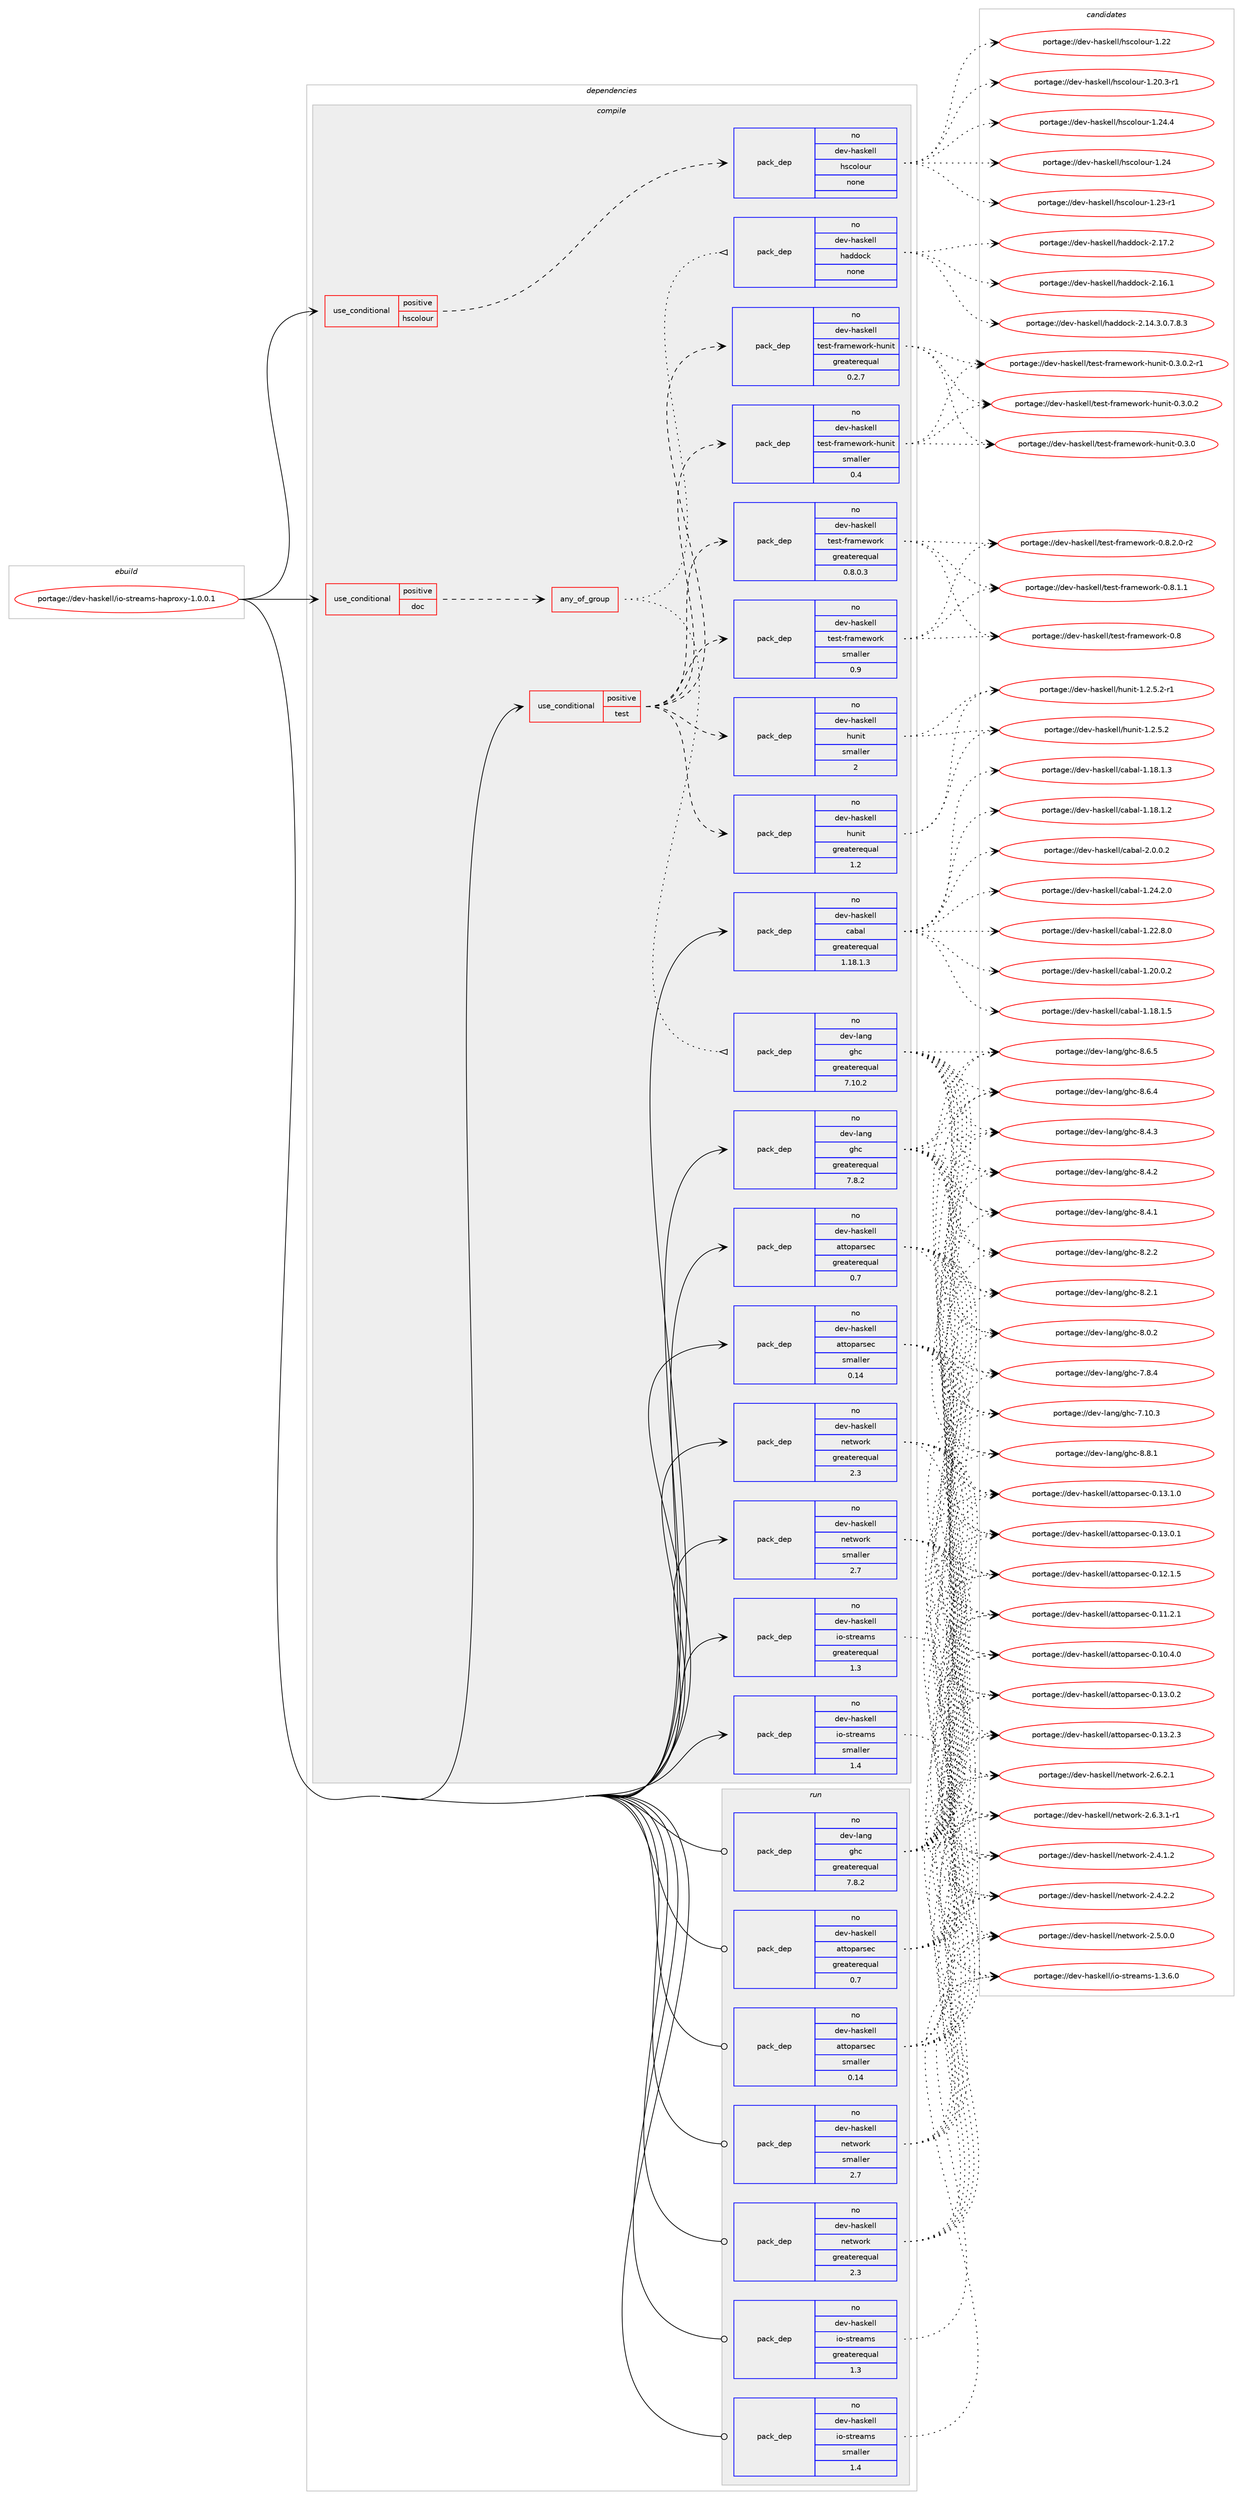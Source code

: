 digraph prolog {

# *************
# Graph options
# *************

newrank=true;
concentrate=true;
compound=true;
graph [rankdir=LR,fontname=Helvetica,fontsize=10,ranksep=1.5];#, ranksep=2.5, nodesep=0.2];
edge  [arrowhead=vee];
node  [fontname=Helvetica,fontsize=10];

# **********
# The ebuild
# **********

subgraph cluster_leftcol {
color=gray;
label=<<i>ebuild</i>>;
id [label="portage://dev-haskell/io-streams-haproxy-1.0.0.1", color=red, width=4, href="../dev-haskell/io-streams-haproxy-1.0.0.1.svg"];
}

# ****************
# The dependencies
# ****************

subgraph cluster_midcol {
color=gray;
label=<<i>dependencies</i>>;
subgraph cluster_compile {
fillcolor="#eeeeee";
style=filled;
label=<<i>compile</i>>;
subgraph cond133082 {
dependency555314 [label=<<TABLE BORDER="0" CELLBORDER="1" CELLSPACING="0" CELLPADDING="4"><TR><TD ROWSPAN="3" CELLPADDING="10">use_conditional</TD></TR><TR><TD>positive</TD></TR><TR><TD>doc</TD></TR></TABLE>>, shape=none, color=red];
subgraph any6170 {
dependency555315 [label=<<TABLE BORDER="0" CELLBORDER="1" CELLSPACING="0" CELLPADDING="4"><TR><TD CELLPADDING="10">any_of_group</TD></TR></TABLE>>, shape=none, color=red];subgraph pack415825 {
dependency555316 [label=<<TABLE BORDER="0" CELLBORDER="1" CELLSPACING="0" CELLPADDING="4" WIDTH="220"><TR><TD ROWSPAN="6" CELLPADDING="30">pack_dep</TD></TR><TR><TD WIDTH="110">no</TD></TR><TR><TD>dev-haskell</TD></TR><TR><TD>haddock</TD></TR><TR><TD>none</TD></TR><TR><TD></TD></TR></TABLE>>, shape=none, color=blue];
}
dependency555315:e -> dependency555316:w [weight=20,style="dotted",arrowhead="oinv"];
subgraph pack415826 {
dependency555317 [label=<<TABLE BORDER="0" CELLBORDER="1" CELLSPACING="0" CELLPADDING="4" WIDTH="220"><TR><TD ROWSPAN="6" CELLPADDING="30">pack_dep</TD></TR><TR><TD WIDTH="110">no</TD></TR><TR><TD>dev-lang</TD></TR><TR><TD>ghc</TD></TR><TR><TD>greaterequal</TD></TR><TR><TD>7.10.2</TD></TR></TABLE>>, shape=none, color=blue];
}
dependency555315:e -> dependency555317:w [weight=20,style="dotted",arrowhead="oinv"];
}
dependency555314:e -> dependency555315:w [weight=20,style="dashed",arrowhead="vee"];
}
id:e -> dependency555314:w [weight=20,style="solid",arrowhead="vee"];
subgraph cond133083 {
dependency555318 [label=<<TABLE BORDER="0" CELLBORDER="1" CELLSPACING="0" CELLPADDING="4"><TR><TD ROWSPAN="3" CELLPADDING="10">use_conditional</TD></TR><TR><TD>positive</TD></TR><TR><TD>hscolour</TD></TR></TABLE>>, shape=none, color=red];
subgraph pack415827 {
dependency555319 [label=<<TABLE BORDER="0" CELLBORDER="1" CELLSPACING="0" CELLPADDING="4" WIDTH="220"><TR><TD ROWSPAN="6" CELLPADDING="30">pack_dep</TD></TR><TR><TD WIDTH="110">no</TD></TR><TR><TD>dev-haskell</TD></TR><TR><TD>hscolour</TD></TR><TR><TD>none</TD></TR><TR><TD></TD></TR></TABLE>>, shape=none, color=blue];
}
dependency555318:e -> dependency555319:w [weight=20,style="dashed",arrowhead="vee"];
}
id:e -> dependency555318:w [weight=20,style="solid",arrowhead="vee"];
subgraph cond133084 {
dependency555320 [label=<<TABLE BORDER="0" CELLBORDER="1" CELLSPACING="0" CELLPADDING="4"><TR><TD ROWSPAN="3" CELLPADDING="10">use_conditional</TD></TR><TR><TD>positive</TD></TR><TR><TD>test</TD></TR></TABLE>>, shape=none, color=red];
subgraph pack415828 {
dependency555321 [label=<<TABLE BORDER="0" CELLBORDER="1" CELLSPACING="0" CELLPADDING="4" WIDTH="220"><TR><TD ROWSPAN="6" CELLPADDING="30">pack_dep</TD></TR><TR><TD WIDTH="110">no</TD></TR><TR><TD>dev-haskell</TD></TR><TR><TD>hunit</TD></TR><TR><TD>greaterequal</TD></TR><TR><TD>1.2</TD></TR></TABLE>>, shape=none, color=blue];
}
dependency555320:e -> dependency555321:w [weight=20,style="dashed",arrowhead="vee"];
subgraph pack415829 {
dependency555322 [label=<<TABLE BORDER="0" CELLBORDER="1" CELLSPACING="0" CELLPADDING="4" WIDTH="220"><TR><TD ROWSPAN="6" CELLPADDING="30">pack_dep</TD></TR><TR><TD WIDTH="110">no</TD></TR><TR><TD>dev-haskell</TD></TR><TR><TD>hunit</TD></TR><TR><TD>smaller</TD></TR><TR><TD>2</TD></TR></TABLE>>, shape=none, color=blue];
}
dependency555320:e -> dependency555322:w [weight=20,style="dashed",arrowhead="vee"];
subgraph pack415830 {
dependency555323 [label=<<TABLE BORDER="0" CELLBORDER="1" CELLSPACING="0" CELLPADDING="4" WIDTH="220"><TR><TD ROWSPAN="6" CELLPADDING="30">pack_dep</TD></TR><TR><TD WIDTH="110">no</TD></TR><TR><TD>dev-haskell</TD></TR><TR><TD>test-framework</TD></TR><TR><TD>greaterequal</TD></TR><TR><TD>0.8.0.3</TD></TR></TABLE>>, shape=none, color=blue];
}
dependency555320:e -> dependency555323:w [weight=20,style="dashed",arrowhead="vee"];
subgraph pack415831 {
dependency555324 [label=<<TABLE BORDER="0" CELLBORDER="1" CELLSPACING="0" CELLPADDING="4" WIDTH="220"><TR><TD ROWSPAN="6" CELLPADDING="30">pack_dep</TD></TR><TR><TD WIDTH="110">no</TD></TR><TR><TD>dev-haskell</TD></TR><TR><TD>test-framework</TD></TR><TR><TD>smaller</TD></TR><TR><TD>0.9</TD></TR></TABLE>>, shape=none, color=blue];
}
dependency555320:e -> dependency555324:w [weight=20,style="dashed",arrowhead="vee"];
subgraph pack415832 {
dependency555325 [label=<<TABLE BORDER="0" CELLBORDER="1" CELLSPACING="0" CELLPADDING="4" WIDTH="220"><TR><TD ROWSPAN="6" CELLPADDING="30">pack_dep</TD></TR><TR><TD WIDTH="110">no</TD></TR><TR><TD>dev-haskell</TD></TR><TR><TD>test-framework-hunit</TD></TR><TR><TD>greaterequal</TD></TR><TR><TD>0.2.7</TD></TR></TABLE>>, shape=none, color=blue];
}
dependency555320:e -> dependency555325:w [weight=20,style="dashed",arrowhead="vee"];
subgraph pack415833 {
dependency555326 [label=<<TABLE BORDER="0" CELLBORDER="1" CELLSPACING="0" CELLPADDING="4" WIDTH="220"><TR><TD ROWSPAN="6" CELLPADDING="30">pack_dep</TD></TR><TR><TD WIDTH="110">no</TD></TR><TR><TD>dev-haskell</TD></TR><TR><TD>test-framework-hunit</TD></TR><TR><TD>smaller</TD></TR><TR><TD>0.4</TD></TR></TABLE>>, shape=none, color=blue];
}
dependency555320:e -> dependency555326:w [weight=20,style="dashed",arrowhead="vee"];
}
id:e -> dependency555320:w [weight=20,style="solid",arrowhead="vee"];
subgraph pack415834 {
dependency555327 [label=<<TABLE BORDER="0" CELLBORDER="1" CELLSPACING="0" CELLPADDING="4" WIDTH="220"><TR><TD ROWSPAN="6" CELLPADDING="30">pack_dep</TD></TR><TR><TD WIDTH="110">no</TD></TR><TR><TD>dev-haskell</TD></TR><TR><TD>attoparsec</TD></TR><TR><TD>greaterequal</TD></TR><TR><TD>0.7</TD></TR></TABLE>>, shape=none, color=blue];
}
id:e -> dependency555327:w [weight=20,style="solid",arrowhead="vee"];
subgraph pack415835 {
dependency555328 [label=<<TABLE BORDER="0" CELLBORDER="1" CELLSPACING="0" CELLPADDING="4" WIDTH="220"><TR><TD ROWSPAN="6" CELLPADDING="30">pack_dep</TD></TR><TR><TD WIDTH="110">no</TD></TR><TR><TD>dev-haskell</TD></TR><TR><TD>attoparsec</TD></TR><TR><TD>smaller</TD></TR><TR><TD>0.14</TD></TR></TABLE>>, shape=none, color=blue];
}
id:e -> dependency555328:w [weight=20,style="solid",arrowhead="vee"];
subgraph pack415836 {
dependency555329 [label=<<TABLE BORDER="0" CELLBORDER="1" CELLSPACING="0" CELLPADDING="4" WIDTH="220"><TR><TD ROWSPAN="6" CELLPADDING="30">pack_dep</TD></TR><TR><TD WIDTH="110">no</TD></TR><TR><TD>dev-haskell</TD></TR><TR><TD>cabal</TD></TR><TR><TD>greaterequal</TD></TR><TR><TD>1.18.1.3</TD></TR></TABLE>>, shape=none, color=blue];
}
id:e -> dependency555329:w [weight=20,style="solid",arrowhead="vee"];
subgraph pack415837 {
dependency555330 [label=<<TABLE BORDER="0" CELLBORDER="1" CELLSPACING="0" CELLPADDING="4" WIDTH="220"><TR><TD ROWSPAN="6" CELLPADDING="30">pack_dep</TD></TR><TR><TD WIDTH="110">no</TD></TR><TR><TD>dev-haskell</TD></TR><TR><TD>io-streams</TD></TR><TR><TD>greaterequal</TD></TR><TR><TD>1.3</TD></TR></TABLE>>, shape=none, color=blue];
}
id:e -> dependency555330:w [weight=20,style="solid",arrowhead="vee"];
subgraph pack415838 {
dependency555331 [label=<<TABLE BORDER="0" CELLBORDER="1" CELLSPACING="0" CELLPADDING="4" WIDTH="220"><TR><TD ROWSPAN="6" CELLPADDING="30">pack_dep</TD></TR><TR><TD WIDTH="110">no</TD></TR><TR><TD>dev-haskell</TD></TR><TR><TD>io-streams</TD></TR><TR><TD>smaller</TD></TR><TR><TD>1.4</TD></TR></TABLE>>, shape=none, color=blue];
}
id:e -> dependency555331:w [weight=20,style="solid",arrowhead="vee"];
subgraph pack415839 {
dependency555332 [label=<<TABLE BORDER="0" CELLBORDER="1" CELLSPACING="0" CELLPADDING="4" WIDTH="220"><TR><TD ROWSPAN="6" CELLPADDING="30">pack_dep</TD></TR><TR><TD WIDTH="110">no</TD></TR><TR><TD>dev-haskell</TD></TR><TR><TD>network</TD></TR><TR><TD>greaterequal</TD></TR><TR><TD>2.3</TD></TR></TABLE>>, shape=none, color=blue];
}
id:e -> dependency555332:w [weight=20,style="solid",arrowhead="vee"];
subgraph pack415840 {
dependency555333 [label=<<TABLE BORDER="0" CELLBORDER="1" CELLSPACING="0" CELLPADDING="4" WIDTH="220"><TR><TD ROWSPAN="6" CELLPADDING="30">pack_dep</TD></TR><TR><TD WIDTH="110">no</TD></TR><TR><TD>dev-haskell</TD></TR><TR><TD>network</TD></TR><TR><TD>smaller</TD></TR><TR><TD>2.7</TD></TR></TABLE>>, shape=none, color=blue];
}
id:e -> dependency555333:w [weight=20,style="solid",arrowhead="vee"];
subgraph pack415841 {
dependency555334 [label=<<TABLE BORDER="0" CELLBORDER="1" CELLSPACING="0" CELLPADDING="4" WIDTH="220"><TR><TD ROWSPAN="6" CELLPADDING="30">pack_dep</TD></TR><TR><TD WIDTH="110">no</TD></TR><TR><TD>dev-lang</TD></TR><TR><TD>ghc</TD></TR><TR><TD>greaterequal</TD></TR><TR><TD>7.8.2</TD></TR></TABLE>>, shape=none, color=blue];
}
id:e -> dependency555334:w [weight=20,style="solid",arrowhead="vee"];
}
subgraph cluster_compileandrun {
fillcolor="#eeeeee";
style=filled;
label=<<i>compile and run</i>>;
}
subgraph cluster_run {
fillcolor="#eeeeee";
style=filled;
label=<<i>run</i>>;
subgraph pack415842 {
dependency555335 [label=<<TABLE BORDER="0" CELLBORDER="1" CELLSPACING="0" CELLPADDING="4" WIDTH="220"><TR><TD ROWSPAN="6" CELLPADDING="30">pack_dep</TD></TR><TR><TD WIDTH="110">no</TD></TR><TR><TD>dev-haskell</TD></TR><TR><TD>attoparsec</TD></TR><TR><TD>greaterequal</TD></TR><TR><TD>0.7</TD></TR></TABLE>>, shape=none, color=blue];
}
id:e -> dependency555335:w [weight=20,style="solid",arrowhead="odot"];
subgraph pack415843 {
dependency555336 [label=<<TABLE BORDER="0" CELLBORDER="1" CELLSPACING="0" CELLPADDING="4" WIDTH="220"><TR><TD ROWSPAN="6" CELLPADDING="30">pack_dep</TD></TR><TR><TD WIDTH="110">no</TD></TR><TR><TD>dev-haskell</TD></TR><TR><TD>attoparsec</TD></TR><TR><TD>smaller</TD></TR><TR><TD>0.14</TD></TR></TABLE>>, shape=none, color=blue];
}
id:e -> dependency555336:w [weight=20,style="solid",arrowhead="odot"];
subgraph pack415844 {
dependency555337 [label=<<TABLE BORDER="0" CELLBORDER="1" CELLSPACING="0" CELLPADDING="4" WIDTH="220"><TR><TD ROWSPAN="6" CELLPADDING="30">pack_dep</TD></TR><TR><TD WIDTH="110">no</TD></TR><TR><TD>dev-haskell</TD></TR><TR><TD>io-streams</TD></TR><TR><TD>greaterequal</TD></TR><TR><TD>1.3</TD></TR></TABLE>>, shape=none, color=blue];
}
id:e -> dependency555337:w [weight=20,style="solid",arrowhead="odot"];
subgraph pack415845 {
dependency555338 [label=<<TABLE BORDER="0" CELLBORDER="1" CELLSPACING="0" CELLPADDING="4" WIDTH="220"><TR><TD ROWSPAN="6" CELLPADDING="30">pack_dep</TD></TR><TR><TD WIDTH="110">no</TD></TR><TR><TD>dev-haskell</TD></TR><TR><TD>io-streams</TD></TR><TR><TD>smaller</TD></TR><TR><TD>1.4</TD></TR></TABLE>>, shape=none, color=blue];
}
id:e -> dependency555338:w [weight=20,style="solid",arrowhead="odot"];
subgraph pack415846 {
dependency555339 [label=<<TABLE BORDER="0" CELLBORDER="1" CELLSPACING="0" CELLPADDING="4" WIDTH="220"><TR><TD ROWSPAN="6" CELLPADDING="30">pack_dep</TD></TR><TR><TD WIDTH="110">no</TD></TR><TR><TD>dev-haskell</TD></TR><TR><TD>network</TD></TR><TR><TD>greaterequal</TD></TR><TR><TD>2.3</TD></TR></TABLE>>, shape=none, color=blue];
}
id:e -> dependency555339:w [weight=20,style="solid",arrowhead="odot"];
subgraph pack415847 {
dependency555340 [label=<<TABLE BORDER="0" CELLBORDER="1" CELLSPACING="0" CELLPADDING="4" WIDTH="220"><TR><TD ROWSPAN="6" CELLPADDING="30">pack_dep</TD></TR><TR><TD WIDTH="110">no</TD></TR><TR><TD>dev-haskell</TD></TR><TR><TD>network</TD></TR><TR><TD>smaller</TD></TR><TR><TD>2.7</TD></TR></TABLE>>, shape=none, color=blue];
}
id:e -> dependency555340:w [weight=20,style="solid",arrowhead="odot"];
subgraph pack415848 {
dependency555341 [label=<<TABLE BORDER="0" CELLBORDER="1" CELLSPACING="0" CELLPADDING="4" WIDTH="220"><TR><TD ROWSPAN="6" CELLPADDING="30">pack_dep</TD></TR><TR><TD WIDTH="110">no</TD></TR><TR><TD>dev-lang</TD></TR><TR><TD>ghc</TD></TR><TR><TD>greaterequal</TD></TR><TR><TD>7.8.2</TD></TR></TABLE>>, shape=none, color=blue];
}
id:e -> dependency555341:w [weight=20,style="solid",arrowhead="odot"];
}
}

# **************
# The candidates
# **************

subgraph cluster_choices {
rank=same;
color=gray;
label=<<i>candidates</i>>;

subgraph choice415825 {
color=black;
nodesep=1;
choice100101118451049711510710110810847104971001001119910745504649554650 [label="portage://dev-haskell/haddock-2.17.2", color=red, width=4,href="../dev-haskell/haddock-2.17.2.svg"];
choice100101118451049711510710110810847104971001001119910745504649544649 [label="portage://dev-haskell/haddock-2.16.1", color=red, width=4,href="../dev-haskell/haddock-2.16.1.svg"];
choice1001011184510497115107101108108471049710010011199107455046495246514648465546564651 [label="portage://dev-haskell/haddock-2.14.3.0.7.8.3", color=red, width=4,href="../dev-haskell/haddock-2.14.3.0.7.8.3.svg"];
dependency555316:e -> choice100101118451049711510710110810847104971001001119910745504649554650:w [style=dotted,weight="100"];
dependency555316:e -> choice100101118451049711510710110810847104971001001119910745504649544649:w [style=dotted,weight="100"];
dependency555316:e -> choice1001011184510497115107101108108471049710010011199107455046495246514648465546564651:w [style=dotted,weight="100"];
}
subgraph choice415826 {
color=black;
nodesep=1;
choice10010111845108971101034710310499455646564649 [label="portage://dev-lang/ghc-8.8.1", color=red, width=4,href="../dev-lang/ghc-8.8.1.svg"];
choice10010111845108971101034710310499455646544653 [label="portage://dev-lang/ghc-8.6.5", color=red, width=4,href="../dev-lang/ghc-8.6.5.svg"];
choice10010111845108971101034710310499455646544652 [label="portage://dev-lang/ghc-8.6.4", color=red, width=4,href="../dev-lang/ghc-8.6.4.svg"];
choice10010111845108971101034710310499455646524651 [label="portage://dev-lang/ghc-8.4.3", color=red, width=4,href="../dev-lang/ghc-8.4.3.svg"];
choice10010111845108971101034710310499455646524650 [label="portage://dev-lang/ghc-8.4.2", color=red, width=4,href="../dev-lang/ghc-8.4.2.svg"];
choice10010111845108971101034710310499455646524649 [label="portage://dev-lang/ghc-8.4.1", color=red, width=4,href="../dev-lang/ghc-8.4.1.svg"];
choice10010111845108971101034710310499455646504650 [label="portage://dev-lang/ghc-8.2.2", color=red, width=4,href="../dev-lang/ghc-8.2.2.svg"];
choice10010111845108971101034710310499455646504649 [label="portage://dev-lang/ghc-8.2.1", color=red, width=4,href="../dev-lang/ghc-8.2.1.svg"];
choice10010111845108971101034710310499455646484650 [label="portage://dev-lang/ghc-8.0.2", color=red, width=4,href="../dev-lang/ghc-8.0.2.svg"];
choice10010111845108971101034710310499455546564652 [label="portage://dev-lang/ghc-7.8.4", color=red, width=4,href="../dev-lang/ghc-7.8.4.svg"];
choice1001011184510897110103471031049945554649484651 [label="portage://dev-lang/ghc-7.10.3", color=red, width=4,href="../dev-lang/ghc-7.10.3.svg"];
dependency555317:e -> choice10010111845108971101034710310499455646564649:w [style=dotted,weight="100"];
dependency555317:e -> choice10010111845108971101034710310499455646544653:w [style=dotted,weight="100"];
dependency555317:e -> choice10010111845108971101034710310499455646544652:w [style=dotted,weight="100"];
dependency555317:e -> choice10010111845108971101034710310499455646524651:w [style=dotted,weight="100"];
dependency555317:e -> choice10010111845108971101034710310499455646524650:w [style=dotted,weight="100"];
dependency555317:e -> choice10010111845108971101034710310499455646524649:w [style=dotted,weight="100"];
dependency555317:e -> choice10010111845108971101034710310499455646504650:w [style=dotted,weight="100"];
dependency555317:e -> choice10010111845108971101034710310499455646504649:w [style=dotted,weight="100"];
dependency555317:e -> choice10010111845108971101034710310499455646484650:w [style=dotted,weight="100"];
dependency555317:e -> choice10010111845108971101034710310499455546564652:w [style=dotted,weight="100"];
dependency555317:e -> choice1001011184510897110103471031049945554649484651:w [style=dotted,weight="100"];
}
subgraph choice415827 {
color=black;
nodesep=1;
choice1001011184510497115107101108108471041159911110811111711445494650524652 [label="portage://dev-haskell/hscolour-1.24.4", color=red, width=4,href="../dev-haskell/hscolour-1.24.4.svg"];
choice100101118451049711510710110810847104115991111081111171144549465052 [label="portage://dev-haskell/hscolour-1.24", color=red, width=4,href="../dev-haskell/hscolour-1.24.svg"];
choice1001011184510497115107101108108471041159911110811111711445494650514511449 [label="portage://dev-haskell/hscolour-1.23-r1", color=red, width=4,href="../dev-haskell/hscolour-1.23-r1.svg"];
choice100101118451049711510710110810847104115991111081111171144549465050 [label="portage://dev-haskell/hscolour-1.22", color=red, width=4,href="../dev-haskell/hscolour-1.22.svg"];
choice10010111845104971151071011081084710411599111108111117114454946504846514511449 [label="portage://dev-haskell/hscolour-1.20.3-r1", color=red, width=4,href="../dev-haskell/hscolour-1.20.3-r1.svg"];
dependency555319:e -> choice1001011184510497115107101108108471041159911110811111711445494650524652:w [style=dotted,weight="100"];
dependency555319:e -> choice100101118451049711510710110810847104115991111081111171144549465052:w [style=dotted,weight="100"];
dependency555319:e -> choice1001011184510497115107101108108471041159911110811111711445494650514511449:w [style=dotted,weight="100"];
dependency555319:e -> choice100101118451049711510710110810847104115991111081111171144549465050:w [style=dotted,weight="100"];
dependency555319:e -> choice10010111845104971151071011081084710411599111108111117114454946504846514511449:w [style=dotted,weight="100"];
}
subgraph choice415828 {
color=black;
nodesep=1;
choice10010111845104971151071011081084710411711010511645494650465346504511449 [label="portage://dev-haskell/hunit-1.2.5.2-r1", color=red, width=4,href="../dev-haskell/hunit-1.2.5.2-r1.svg"];
choice1001011184510497115107101108108471041171101051164549465046534650 [label="portage://dev-haskell/hunit-1.2.5.2", color=red, width=4,href="../dev-haskell/hunit-1.2.5.2.svg"];
dependency555321:e -> choice10010111845104971151071011081084710411711010511645494650465346504511449:w [style=dotted,weight="100"];
dependency555321:e -> choice1001011184510497115107101108108471041171101051164549465046534650:w [style=dotted,weight="100"];
}
subgraph choice415829 {
color=black;
nodesep=1;
choice10010111845104971151071011081084710411711010511645494650465346504511449 [label="portage://dev-haskell/hunit-1.2.5.2-r1", color=red, width=4,href="../dev-haskell/hunit-1.2.5.2-r1.svg"];
choice1001011184510497115107101108108471041171101051164549465046534650 [label="portage://dev-haskell/hunit-1.2.5.2", color=red, width=4,href="../dev-haskell/hunit-1.2.5.2.svg"];
dependency555322:e -> choice10010111845104971151071011081084710411711010511645494650465346504511449:w [style=dotted,weight="100"];
dependency555322:e -> choice1001011184510497115107101108108471041171101051164549465046534650:w [style=dotted,weight="100"];
}
subgraph choice415830 {
color=black;
nodesep=1;
choice100101118451049711510710110810847116101115116451021149710910111911111410745484656465046484511450 [label="portage://dev-haskell/test-framework-0.8.2.0-r2", color=red, width=4,href="../dev-haskell/test-framework-0.8.2.0-r2.svg"];
choice10010111845104971151071011081084711610111511645102114971091011191111141074548465646494649 [label="portage://dev-haskell/test-framework-0.8.1.1", color=red, width=4,href="../dev-haskell/test-framework-0.8.1.1.svg"];
choice100101118451049711510710110810847116101115116451021149710910111911111410745484656 [label="portage://dev-haskell/test-framework-0.8", color=red, width=4,href="../dev-haskell/test-framework-0.8.svg"];
dependency555323:e -> choice100101118451049711510710110810847116101115116451021149710910111911111410745484656465046484511450:w [style=dotted,weight="100"];
dependency555323:e -> choice10010111845104971151071011081084711610111511645102114971091011191111141074548465646494649:w [style=dotted,weight="100"];
dependency555323:e -> choice100101118451049711510710110810847116101115116451021149710910111911111410745484656:w [style=dotted,weight="100"];
}
subgraph choice415831 {
color=black;
nodesep=1;
choice100101118451049711510710110810847116101115116451021149710910111911111410745484656465046484511450 [label="portage://dev-haskell/test-framework-0.8.2.0-r2", color=red, width=4,href="../dev-haskell/test-framework-0.8.2.0-r2.svg"];
choice10010111845104971151071011081084711610111511645102114971091011191111141074548465646494649 [label="portage://dev-haskell/test-framework-0.8.1.1", color=red, width=4,href="../dev-haskell/test-framework-0.8.1.1.svg"];
choice100101118451049711510710110810847116101115116451021149710910111911111410745484656 [label="portage://dev-haskell/test-framework-0.8", color=red, width=4,href="../dev-haskell/test-framework-0.8.svg"];
dependency555324:e -> choice100101118451049711510710110810847116101115116451021149710910111911111410745484656465046484511450:w [style=dotted,weight="100"];
dependency555324:e -> choice10010111845104971151071011081084711610111511645102114971091011191111141074548465646494649:w [style=dotted,weight="100"];
dependency555324:e -> choice100101118451049711510710110810847116101115116451021149710910111911111410745484656:w [style=dotted,weight="100"];
}
subgraph choice415832 {
color=black;
nodesep=1;
choice10010111845104971151071011081084711610111511645102114971091011191111141074510411711010511645484651464846504511449 [label="portage://dev-haskell/test-framework-hunit-0.3.0.2-r1", color=red, width=4,href="../dev-haskell/test-framework-hunit-0.3.0.2-r1.svg"];
choice1001011184510497115107101108108471161011151164510211497109101119111114107451041171101051164548465146484650 [label="portage://dev-haskell/test-framework-hunit-0.3.0.2", color=red, width=4,href="../dev-haskell/test-framework-hunit-0.3.0.2.svg"];
choice100101118451049711510710110810847116101115116451021149710910111911111410745104117110105116454846514648 [label="portage://dev-haskell/test-framework-hunit-0.3.0", color=red, width=4,href="../dev-haskell/test-framework-hunit-0.3.0.svg"];
dependency555325:e -> choice10010111845104971151071011081084711610111511645102114971091011191111141074510411711010511645484651464846504511449:w [style=dotted,weight="100"];
dependency555325:e -> choice1001011184510497115107101108108471161011151164510211497109101119111114107451041171101051164548465146484650:w [style=dotted,weight="100"];
dependency555325:e -> choice100101118451049711510710110810847116101115116451021149710910111911111410745104117110105116454846514648:w [style=dotted,weight="100"];
}
subgraph choice415833 {
color=black;
nodesep=1;
choice10010111845104971151071011081084711610111511645102114971091011191111141074510411711010511645484651464846504511449 [label="portage://dev-haskell/test-framework-hunit-0.3.0.2-r1", color=red, width=4,href="../dev-haskell/test-framework-hunit-0.3.0.2-r1.svg"];
choice1001011184510497115107101108108471161011151164510211497109101119111114107451041171101051164548465146484650 [label="portage://dev-haskell/test-framework-hunit-0.3.0.2", color=red, width=4,href="../dev-haskell/test-framework-hunit-0.3.0.2.svg"];
choice100101118451049711510710110810847116101115116451021149710910111911111410745104117110105116454846514648 [label="portage://dev-haskell/test-framework-hunit-0.3.0", color=red, width=4,href="../dev-haskell/test-framework-hunit-0.3.0.svg"];
dependency555326:e -> choice10010111845104971151071011081084711610111511645102114971091011191111141074510411711010511645484651464846504511449:w [style=dotted,weight="100"];
dependency555326:e -> choice1001011184510497115107101108108471161011151164510211497109101119111114107451041171101051164548465146484650:w [style=dotted,weight="100"];
dependency555326:e -> choice100101118451049711510710110810847116101115116451021149710910111911111410745104117110105116454846514648:w [style=dotted,weight="100"];
}
subgraph choice415834 {
color=black;
nodesep=1;
choice100101118451049711510710110810847971161161111129711411510199454846495146504651 [label="portage://dev-haskell/attoparsec-0.13.2.3", color=red, width=4,href="../dev-haskell/attoparsec-0.13.2.3.svg"];
choice100101118451049711510710110810847971161161111129711411510199454846495146494648 [label="portage://dev-haskell/attoparsec-0.13.1.0", color=red, width=4,href="../dev-haskell/attoparsec-0.13.1.0.svg"];
choice100101118451049711510710110810847971161161111129711411510199454846495146484650 [label="portage://dev-haskell/attoparsec-0.13.0.2", color=red, width=4,href="../dev-haskell/attoparsec-0.13.0.2.svg"];
choice100101118451049711510710110810847971161161111129711411510199454846495146484649 [label="portage://dev-haskell/attoparsec-0.13.0.1", color=red, width=4,href="../dev-haskell/attoparsec-0.13.0.1.svg"];
choice100101118451049711510710110810847971161161111129711411510199454846495046494653 [label="portage://dev-haskell/attoparsec-0.12.1.5", color=red, width=4,href="../dev-haskell/attoparsec-0.12.1.5.svg"];
choice100101118451049711510710110810847971161161111129711411510199454846494946504649 [label="portage://dev-haskell/attoparsec-0.11.2.1", color=red, width=4,href="../dev-haskell/attoparsec-0.11.2.1.svg"];
choice100101118451049711510710110810847971161161111129711411510199454846494846524648 [label="portage://dev-haskell/attoparsec-0.10.4.0", color=red, width=4,href="../dev-haskell/attoparsec-0.10.4.0.svg"];
dependency555327:e -> choice100101118451049711510710110810847971161161111129711411510199454846495146504651:w [style=dotted,weight="100"];
dependency555327:e -> choice100101118451049711510710110810847971161161111129711411510199454846495146494648:w [style=dotted,weight="100"];
dependency555327:e -> choice100101118451049711510710110810847971161161111129711411510199454846495146484650:w [style=dotted,weight="100"];
dependency555327:e -> choice100101118451049711510710110810847971161161111129711411510199454846495146484649:w [style=dotted,weight="100"];
dependency555327:e -> choice100101118451049711510710110810847971161161111129711411510199454846495046494653:w [style=dotted,weight="100"];
dependency555327:e -> choice100101118451049711510710110810847971161161111129711411510199454846494946504649:w [style=dotted,weight="100"];
dependency555327:e -> choice100101118451049711510710110810847971161161111129711411510199454846494846524648:w [style=dotted,weight="100"];
}
subgraph choice415835 {
color=black;
nodesep=1;
choice100101118451049711510710110810847971161161111129711411510199454846495146504651 [label="portage://dev-haskell/attoparsec-0.13.2.3", color=red, width=4,href="../dev-haskell/attoparsec-0.13.2.3.svg"];
choice100101118451049711510710110810847971161161111129711411510199454846495146494648 [label="portage://dev-haskell/attoparsec-0.13.1.0", color=red, width=4,href="../dev-haskell/attoparsec-0.13.1.0.svg"];
choice100101118451049711510710110810847971161161111129711411510199454846495146484650 [label="portage://dev-haskell/attoparsec-0.13.0.2", color=red, width=4,href="../dev-haskell/attoparsec-0.13.0.2.svg"];
choice100101118451049711510710110810847971161161111129711411510199454846495146484649 [label="portage://dev-haskell/attoparsec-0.13.0.1", color=red, width=4,href="../dev-haskell/attoparsec-0.13.0.1.svg"];
choice100101118451049711510710110810847971161161111129711411510199454846495046494653 [label="portage://dev-haskell/attoparsec-0.12.1.5", color=red, width=4,href="../dev-haskell/attoparsec-0.12.1.5.svg"];
choice100101118451049711510710110810847971161161111129711411510199454846494946504649 [label="portage://dev-haskell/attoparsec-0.11.2.1", color=red, width=4,href="../dev-haskell/attoparsec-0.11.2.1.svg"];
choice100101118451049711510710110810847971161161111129711411510199454846494846524648 [label="portage://dev-haskell/attoparsec-0.10.4.0", color=red, width=4,href="../dev-haskell/attoparsec-0.10.4.0.svg"];
dependency555328:e -> choice100101118451049711510710110810847971161161111129711411510199454846495146504651:w [style=dotted,weight="100"];
dependency555328:e -> choice100101118451049711510710110810847971161161111129711411510199454846495146494648:w [style=dotted,weight="100"];
dependency555328:e -> choice100101118451049711510710110810847971161161111129711411510199454846495146484650:w [style=dotted,weight="100"];
dependency555328:e -> choice100101118451049711510710110810847971161161111129711411510199454846495146484649:w [style=dotted,weight="100"];
dependency555328:e -> choice100101118451049711510710110810847971161161111129711411510199454846495046494653:w [style=dotted,weight="100"];
dependency555328:e -> choice100101118451049711510710110810847971161161111129711411510199454846494946504649:w [style=dotted,weight="100"];
dependency555328:e -> choice100101118451049711510710110810847971161161111129711411510199454846494846524648:w [style=dotted,weight="100"];
}
subgraph choice415836 {
color=black;
nodesep=1;
choice100101118451049711510710110810847999798971084550464846484650 [label="portage://dev-haskell/cabal-2.0.0.2", color=red, width=4,href="../dev-haskell/cabal-2.0.0.2.svg"];
choice10010111845104971151071011081084799979897108454946505246504648 [label="portage://dev-haskell/cabal-1.24.2.0", color=red, width=4,href="../dev-haskell/cabal-1.24.2.0.svg"];
choice10010111845104971151071011081084799979897108454946505046564648 [label="portage://dev-haskell/cabal-1.22.8.0", color=red, width=4,href="../dev-haskell/cabal-1.22.8.0.svg"];
choice10010111845104971151071011081084799979897108454946504846484650 [label="portage://dev-haskell/cabal-1.20.0.2", color=red, width=4,href="../dev-haskell/cabal-1.20.0.2.svg"];
choice10010111845104971151071011081084799979897108454946495646494653 [label="portage://dev-haskell/cabal-1.18.1.5", color=red, width=4,href="../dev-haskell/cabal-1.18.1.5.svg"];
choice10010111845104971151071011081084799979897108454946495646494651 [label="portage://dev-haskell/cabal-1.18.1.3", color=red, width=4,href="../dev-haskell/cabal-1.18.1.3.svg"];
choice10010111845104971151071011081084799979897108454946495646494650 [label="portage://dev-haskell/cabal-1.18.1.2", color=red, width=4,href="../dev-haskell/cabal-1.18.1.2.svg"];
dependency555329:e -> choice100101118451049711510710110810847999798971084550464846484650:w [style=dotted,weight="100"];
dependency555329:e -> choice10010111845104971151071011081084799979897108454946505246504648:w [style=dotted,weight="100"];
dependency555329:e -> choice10010111845104971151071011081084799979897108454946505046564648:w [style=dotted,weight="100"];
dependency555329:e -> choice10010111845104971151071011081084799979897108454946504846484650:w [style=dotted,weight="100"];
dependency555329:e -> choice10010111845104971151071011081084799979897108454946495646494653:w [style=dotted,weight="100"];
dependency555329:e -> choice10010111845104971151071011081084799979897108454946495646494651:w [style=dotted,weight="100"];
dependency555329:e -> choice10010111845104971151071011081084799979897108454946495646494650:w [style=dotted,weight="100"];
}
subgraph choice415837 {
color=black;
nodesep=1;
choice10010111845104971151071011081084710511145115116114101971091154549465146544648 [label="portage://dev-haskell/io-streams-1.3.6.0", color=red, width=4,href="../dev-haskell/io-streams-1.3.6.0.svg"];
dependency555330:e -> choice10010111845104971151071011081084710511145115116114101971091154549465146544648:w [style=dotted,weight="100"];
}
subgraph choice415838 {
color=black;
nodesep=1;
choice10010111845104971151071011081084710511145115116114101971091154549465146544648 [label="portage://dev-haskell/io-streams-1.3.6.0", color=red, width=4,href="../dev-haskell/io-streams-1.3.6.0.svg"];
dependency555331:e -> choice10010111845104971151071011081084710511145115116114101971091154549465146544648:w [style=dotted,weight="100"];
}
subgraph choice415839 {
color=black;
nodesep=1;
choice10010111845104971151071011081084711010111611911111410745504654465146494511449 [label="portage://dev-haskell/network-2.6.3.1-r1", color=red, width=4,href="../dev-haskell/network-2.6.3.1-r1.svg"];
choice1001011184510497115107101108108471101011161191111141074550465446504649 [label="portage://dev-haskell/network-2.6.2.1", color=red, width=4,href="../dev-haskell/network-2.6.2.1.svg"];
choice1001011184510497115107101108108471101011161191111141074550465346484648 [label="portage://dev-haskell/network-2.5.0.0", color=red, width=4,href="../dev-haskell/network-2.5.0.0.svg"];
choice1001011184510497115107101108108471101011161191111141074550465246504650 [label="portage://dev-haskell/network-2.4.2.2", color=red, width=4,href="../dev-haskell/network-2.4.2.2.svg"];
choice1001011184510497115107101108108471101011161191111141074550465246494650 [label="portage://dev-haskell/network-2.4.1.2", color=red, width=4,href="../dev-haskell/network-2.4.1.2.svg"];
dependency555332:e -> choice10010111845104971151071011081084711010111611911111410745504654465146494511449:w [style=dotted,weight="100"];
dependency555332:e -> choice1001011184510497115107101108108471101011161191111141074550465446504649:w [style=dotted,weight="100"];
dependency555332:e -> choice1001011184510497115107101108108471101011161191111141074550465346484648:w [style=dotted,weight="100"];
dependency555332:e -> choice1001011184510497115107101108108471101011161191111141074550465246504650:w [style=dotted,weight="100"];
dependency555332:e -> choice1001011184510497115107101108108471101011161191111141074550465246494650:w [style=dotted,weight="100"];
}
subgraph choice415840 {
color=black;
nodesep=1;
choice10010111845104971151071011081084711010111611911111410745504654465146494511449 [label="portage://dev-haskell/network-2.6.3.1-r1", color=red, width=4,href="../dev-haskell/network-2.6.3.1-r1.svg"];
choice1001011184510497115107101108108471101011161191111141074550465446504649 [label="portage://dev-haskell/network-2.6.2.1", color=red, width=4,href="../dev-haskell/network-2.6.2.1.svg"];
choice1001011184510497115107101108108471101011161191111141074550465346484648 [label="portage://dev-haskell/network-2.5.0.0", color=red, width=4,href="../dev-haskell/network-2.5.0.0.svg"];
choice1001011184510497115107101108108471101011161191111141074550465246504650 [label="portage://dev-haskell/network-2.4.2.2", color=red, width=4,href="../dev-haskell/network-2.4.2.2.svg"];
choice1001011184510497115107101108108471101011161191111141074550465246494650 [label="portage://dev-haskell/network-2.4.1.2", color=red, width=4,href="../dev-haskell/network-2.4.1.2.svg"];
dependency555333:e -> choice10010111845104971151071011081084711010111611911111410745504654465146494511449:w [style=dotted,weight="100"];
dependency555333:e -> choice1001011184510497115107101108108471101011161191111141074550465446504649:w [style=dotted,weight="100"];
dependency555333:e -> choice1001011184510497115107101108108471101011161191111141074550465346484648:w [style=dotted,weight="100"];
dependency555333:e -> choice1001011184510497115107101108108471101011161191111141074550465246504650:w [style=dotted,weight="100"];
dependency555333:e -> choice1001011184510497115107101108108471101011161191111141074550465246494650:w [style=dotted,weight="100"];
}
subgraph choice415841 {
color=black;
nodesep=1;
choice10010111845108971101034710310499455646564649 [label="portage://dev-lang/ghc-8.8.1", color=red, width=4,href="../dev-lang/ghc-8.8.1.svg"];
choice10010111845108971101034710310499455646544653 [label="portage://dev-lang/ghc-8.6.5", color=red, width=4,href="../dev-lang/ghc-8.6.5.svg"];
choice10010111845108971101034710310499455646544652 [label="portage://dev-lang/ghc-8.6.4", color=red, width=4,href="../dev-lang/ghc-8.6.4.svg"];
choice10010111845108971101034710310499455646524651 [label="portage://dev-lang/ghc-8.4.3", color=red, width=4,href="../dev-lang/ghc-8.4.3.svg"];
choice10010111845108971101034710310499455646524650 [label="portage://dev-lang/ghc-8.4.2", color=red, width=4,href="../dev-lang/ghc-8.4.2.svg"];
choice10010111845108971101034710310499455646524649 [label="portage://dev-lang/ghc-8.4.1", color=red, width=4,href="../dev-lang/ghc-8.4.1.svg"];
choice10010111845108971101034710310499455646504650 [label="portage://dev-lang/ghc-8.2.2", color=red, width=4,href="../dev-lang/ghc-8.2.2.svg"];
choice10010111845108971101034710310499455646504649 [label="portage://dev-lang/ghc-8.2.1", color=red, width=4,href="../dev-lang/ghc-8.2.1.svg"];
choice10010111845108971101034710310499455646484650 [label="portage://dev-lang/ghc-8.0.2", color=red, width=4,href="../dev-lang/ghc-8.0.2.svg"];
choice10010111845108971101034710310499455546564652 [label="portage://dev-lang/ghc-7.8.4", color=red, width=4,href="../dev-lang/ghc-7.8.4.svg"];
choice1001011184510897110103471031049945554649484651 [label="portage://dev-lang/ghc-7.10.3", color=red, width=4,href="../dev-lang/ghc-7.10.3.svg"];
dependency555334:e -> choice10010111845108971101034710310499455646564649:w [style=dotted,weight="100"];
dependency555334:e -> choice10010111845108971101034710310499455646544653:w [style=dotted,weight="100"];
dependency555334:e -> choice10010111845108971101034710310499455646544652:w [style=dotted,weight="100"];
dependency555334:e -> choice10010111845108971101034710310499455646524651:w [style=dotted,weight="100"];
dependency555334:e -> choice10010111845108971101034710310499455646524650:w [style=dotted,weight="100"];
dependency555334:e -> choice10010111845108971101034710310499455646524649:w [style=dotted,weight="100"];
dependency555334:e -> choice10010111845108971101034710310499455646504650:w [style=dotted,weight="100"];
dependency555334:e -> choice10010111845108971101034710310499455646504649:w [style=dotted,weight="100"];
dependency555334:e -> choice10010111845108971101034710310499455646484650:w [style=dotted,weight="100"];
dependency555334:e -> choice10010111845108971101034710310499455546564652:w [style=dotted,weight="100"];
dependency555334:e -> choice1001011184510897110103471031049945554649484651:w [style=dotted,weight="100"];
}
subgraph choice415842 {
color=black;
nodesep=1;
choice100101118451049711510710110810847971161161111129711411510199454846495146504651 [label="portage://dev-haskell/attoparsec-0.13.2.3", color=red, width=4,href="../dev-haskell/attoparsec-0.13.2.3.svg"];
choice100101118451049711510710110810847971161161111129711411510199454846495146494648 [label="portage://dev-haskell/attoparsec-0.13.1.0", color=red, width=4,href="../dev-haskell/attoparsec-0.13.1.0.svg"];
choice100101118451049711510710110810847971161161111129711411510199454846495146484650 [label="portage://dev-haskell/attoparsec-0.13.0.2", color=red, width=4,href="../dev-haskell/attoparsec-0.13.0.2.svg"];
choice100101118451049711510710110810847971161161111129711411510199454846495146484649 [label="portage://dev-haskell/attoparsec-0.13.0.1", color=red, width=4,href="../dev-haskell/attoparsec-0.13.0.1.svg"];
choice100101118451049711510710110810847971161161111129711411510199454846495046494653 [label="portage://dev-haskell/attoparsec-0.12.1.5", color=red, width=4,href="../dev-haskell/attoparsec-0.12.1.5.svg"];
choice100101118451049711510710110810847971161161111129711411510199454846494946504649 [label="portage://dev-haskell/attoparsec-0.11.2.1", color=red, width=4,href="../dev-haskell/attoparsec-0.11.2.1.svg"];
choice100101118451049711510710110810847971161161111129711411510199454846494846524648 [label="portage://dev-haskell/attoparsec-0.10.4.0", color=red, width=4,href="../dev-haskell/attoparsec-0.10.4.0.svg"];
dependency555335:e -> choice100101118451049711510710110810847971161161111129711411510199454846495146504651:w [style=dotted,weight="100"];
dependency555335:e -> choice100101118451049711510710110810847971161161111129711411510199454846495146494648:w [style=dotted,weight="100"];
dependency555335:e -> choice100101118451049711510710110810847971161161111129711411510199454846495146484650:w [style=dotted,weight="100"];
dependency555335:e -> choice100101118451049711510710110810847971161161111129711411510199454846495146484649:w [style=dotted,weight="100"];
dependency555335:e -> choice100101118451049711510710110810847971161161111129711411510199454846495046494653:w [style=dotted,weight="100"];
dependency555335:e -> choice100101118451049711510710110810847971161161111129711411510199454846494946504649:w [style=dotted,weight="100"];
dependency555335:e -> choice100101118451049711510710110810847971161161111129711411510199454846494846524648:w [style=dotted,weight="100"];
}
subgraph choice415843 {
color=black;
nodesep=1;
choice100101118451049711510710110810847971161161111129711411510199454846495146504651 [label="portage://dev-haskell/attoparsec-0.13.2.3", color=red, width=4,href="../dev-haskell/attoparsec-0.13.2.3.svg"];
choice100101118451049711510710110810847971161161111129711411510199454846495146494648 [label="portage://dev-haskell/attoparsec-0.13.1.0", color=red, width=4,href="../dev-haskell/attoparsec-0.13.1.0.svg"];
choice100101118451049711510710110810847971161161111129711411510199454846495146484650 [label="portage://dev-haskell/attoparsec-0.13.0.2", color=red, width=4,href="../dev-haskell/attoparsec-0.13.0.2.svg"];
choice100101118451049711510710110810847971161161111129711411510199454846495146484649 [label="portage://dev-haskell/attoparsec-0.13.0.1", color=red, width=4,href="../dev-haskell/attoparsec-0.13.0.1.svg"];
choice100101118451049711510710110810847971161161111129711411510199454846495046494653 [label="portage://dev-haskell/attoparsec-0.12.1.5", color=red, width=4,href="../dev-haskell/attoparsec-0.12.1.5.svg"];
choice100101118451049711510710110810847971161161111129711411510199454846494946504649 [label="portage://dev-haskell/attoparsec-0.11.2.1", color=red, width=4,href="../dev-haskell/attoparsec-0.11.2.1.svg"];
choice100101118451049711510710110810847971161161111129711411510199454846494846524648 [label="portage://dev-haskell/attoparsec-0.10.4.0", color=red, width=4,href="../dev-haskell/attoparsec-0.10.4.0.svg"];
dependency555336:e -> choice100101118451049711510710110810847971161161111129711411510199454846495146504651:w [style=dotted,weight="100"];
dependency555336:e -> choice100101118451049711510710110810847971161161111129711411510199454846495146494648:w [style=dotted,weight="100"];
dependency555336:e -> choice100101118451049711510710110810847971161161111129711411510199454846495146484650:w [style=dotted,weight="100"];
dependency555336:e -> choice100101118451049711510710110810847971161161111129711411510199454846495146484649:w [style=dotted,weight="100"];
dependency555336:e -> choice100101118451049711510710110810847971161161111129711411510199454846495046494653:w [style=dotted,weight="100"];
dependency555336:e -> choice100101118451049711510710110810847971161161111129711411510199454846494946504649:w [style=dotted,weight="100"];
dependency555336:e -> choice100101118451049711510710110810847971161161111129711411510199454846494846524648:w [style=dotted,weight="100"];
}
subgraph choice415844 {
color=black;
nodesep=1;
choice10010111845104971151071011081084710511145115116114101971091154549465146544648 [label="portage://dev-haskell/io-streams-1.3.6.0", color=red, width=4,href="../dev-haskell/io-streams-1.3.6.0.svg"];
dependency555337:e -> choice10010111845104971151071011081084710511145115116114101971091154549465146544648:w [style=dotted,weight="100"];
}
subgraph choice415845 {
color=black;
nodesep=1;
choice10010111845104971151071011081084710511145115116114101971091154549465146544648 [label="portage://dev-haskell/io-streams-1.3.6.0", color=red, width=4,href="../dev-haskell/io-streams-1.3.6.0.svg"];
dependency555338:e -> choice10010111845104971151071011081084710511145115116114101971091154549465146544648:w [style=dotted,weight="100"];
}
subgraph choice415846 {
color=black;
nodesep=1;
choice10010111845104971151071011081084711010111611911111410745504654465146494511449 [label="portage://dev-haskell/network-2.6.3.1-r1", color=red, width=4,href="../dev-haskell/network-2.6.3.1-r1.svg"];
choice1001011184510497115107101108108471101011161191111141074550465446504649 [label="portage://dev-haskell/network-2.6.2.1", color=red, width=4,href="../dev-haskell/network-2.6.2.1.svg"];
choice1001011184510497115107101108108471101011161191111141074550465346484648 [label="portage://dev-haskell/network-2.5.0.0", color=red, width=4,href="../dev-haskell/network-2.5.0.0.svg"];
choice1001011184510497115107101108108471101011161191111141074550465246504650 [label="portage://dev-haskell/network-2.4.2.2", color=red, width=4,href="../dev-haskell/network-2.4.2.2.svg"];
choice1001011184510497115107101108108471101011161191111141074550465246494650 [label="portage://dev-haskell/network-2.4.1.2", color=red, width=4,href="../dev-haskell/network-2.4.1.2.svg"];
dependency555339:e -> choice10010111845104971151071011081084711010111611911111410745504654465146494511449:w [style=dotted,weight="100"];
dependency555339:e -> choice1001011184510497115107101108108471101011161191111141074550465446504649:w [style=dotted,weight="100"];
dependency555339:e -> choice1001011184510497115107101108108471101011161191111141074550465346484648:w [style=dotted,weight="100"];
dependency555339:e -> choice1001011184510497115107101108108471101011161191111141074550465246504650:w [style=dotted,weight="100"];
dependency555339:e -> choice1001011184510497115107101108108471101011161191111141074550465246494650:w [style=dotted,weight="100"];
}
subgraph choice415847 {
color=black;
nodesep=1;
choice10010111845104971151071011081084711010111611911111410745504654465146494511449 [label="portage://dev-haskell/network-2.6.3.1-r1", color=red, width=4,href="../dev-haskell/network-2.6.3.1-r1.svg"];
choice1001011184510497115107101108108471101011161191111141074550465446504649 [label="portage://dev-haskell/network-2.6.2.1", color=red, width=4,href="../dev-haskell/network-2.6.2.1.svg"];
choice1001011184510497115107101108108471101011161191111141074550465346484648 [label="portage://dev-haskell/network-2.5.0.0", color=red, width=4,href="../dev-haskell/network-2.5.0.0.svg"];
choice1001011184510497115107101108108471101011161191111141074550465246504650 [label="portage://dev-haskell/network-2.4.2.2", color=red, width=4,href="../dev-haskell/network-2.4.2.2.svg"];
choice1001011184510497115107101108108471101011161191111141074550465246494650 [label="portage://dev-haskell/network-2.4.1.2", color=red, width=4,href="../dev-haskell/network-2.4.1.2.svg"];
dependency555340:e -> choice10010111845104971151071011081084711010111611911111410745504654465146494511449:w [style=dotted,weight="100"];
dependency555340:e -> choice1001011184510497115107101108108471101011161191111141074550465446504649:w [style=dotted,weight="100"];
dependency555340:e -> choice1001011184510497115107101108108471101011161191111141074550465346484648:w [style=dotted,weight="100"];
dependency555340:e -> choice1001011184510497115107101108108471101011161191111141074550465246504650:w [style=dotted,weight="100"];
dependency555340:e -> choice1001011184510497115107101108108471101011161191111141074550465246494650:w [style=dotted,weight="100"];
}
subgraph choice415848 {
color=black;
nodesep=1;
choice10010111845108971101034710310499455646564649 [label="portage://dev-lang/ghc-8.8.1", color=red, width=4,href="../dev-lang/ghc-8.8.1.svg"];
choice10010111845108971101034710310499455646544653 [label="portage://dev-lang/ghc-8.6.5", color=red, width=4,href="../dev-lang/ghc-8.6.5.svg"];
choice10010111845108971101034710310499455646544652 [label="portage://dev-lang/ghc-8.6.4", color=red, width=4,href="../dev-lang/ghc-8.6.4.svg"];
choice10010111845108971101034710310499455646524651 [label="portage://dev-lang/ghc-8.4.3", color=red, width=4,href="../dev-lang/ghc-8.4.3.svg"];
choice10010111845108971101034710310499455646524650 [label="portage://dev-lang/ghc-8.4.2", color=red, width=4,href="../dev-lang/ghc-8.4.2.svg"];
choice10010111845108971101034710310499455646524649 [label="portage://dev-lang/ghc-8.4.1", color=red, width=4,href="../dev-lang/ghc-8.4.1.svg"];
choice10010111845108971101034710310499455646504650 [label="portage://dev-lang/ghc-8.2.2", color=red, width=4,href="../dev-lang/ghc-8.2.2.svg"];
choice10010111845108971101034710310499455646504649 [label="portage://dev-lang/ghc-8.2.1", color=red, width=4,href="../dev-lang/ghc-8.2.1.svg"];
choice10010111845108971101034710310499455646484650 [label="portage://dev-lang/ghc-8.0.2", color=red, width=4,href="../dev-lang/ghc-8.0.2.svg"];
choice10010111845108971101034710310499455546564652 [label="portage://dev-lang/ghc-7.8.4", color=red, width=4,href="../dev-lang/ghc-7.8.4.svg"];
choice1001011184510897110103471031049945554649484651 [label="portage://dev-lang/ghc-7.10.3", color=red, width=4,href="../dev-lang/ghc-7.10.3.svg"];
dependency555341:e -> choice10010111845108971101034710310499455646564649:w [style=dotted,weight="100"];
dependency555341:e -> choice10010111845108971101034710310499455646544653:w [style=dotted,weight="100"];
dependency555341:e -> choice10010111845108971101034710310499455646544652:w [style=dotted,weight="100"];
dependency555341:e -> choice10010111845108971101034710310499455646524651:w [style=dotted,weight="100"];
dependency555341:e -> choice10010111845108971101034710310499455646524650:w [style=dotted,weight="100"];
dependency555341:e -> choice10010111845108971101034710310499455646524649:w [style=dotted,weight="100"];
dependency555341:e -> choice10010111845108971101034710310499455646504650:w [style=dotted,weight="100"];
dependency555341:e -> choice10010111845108971101034710310499455646504649:w [style=dotted,weight="100"];
dependency555341:e -> choice10010111845108971101034710310499455646484650:w [style=dotted,weight="100"];
dependency555341:e -> choice10010111845108971101034710310499455546564652:w [style=dotted,weight="100"];
dependency555341:e -> choice1001011184510897110103471031049945554649484651:w [style=dotted,weight="100"];
}
}

}
